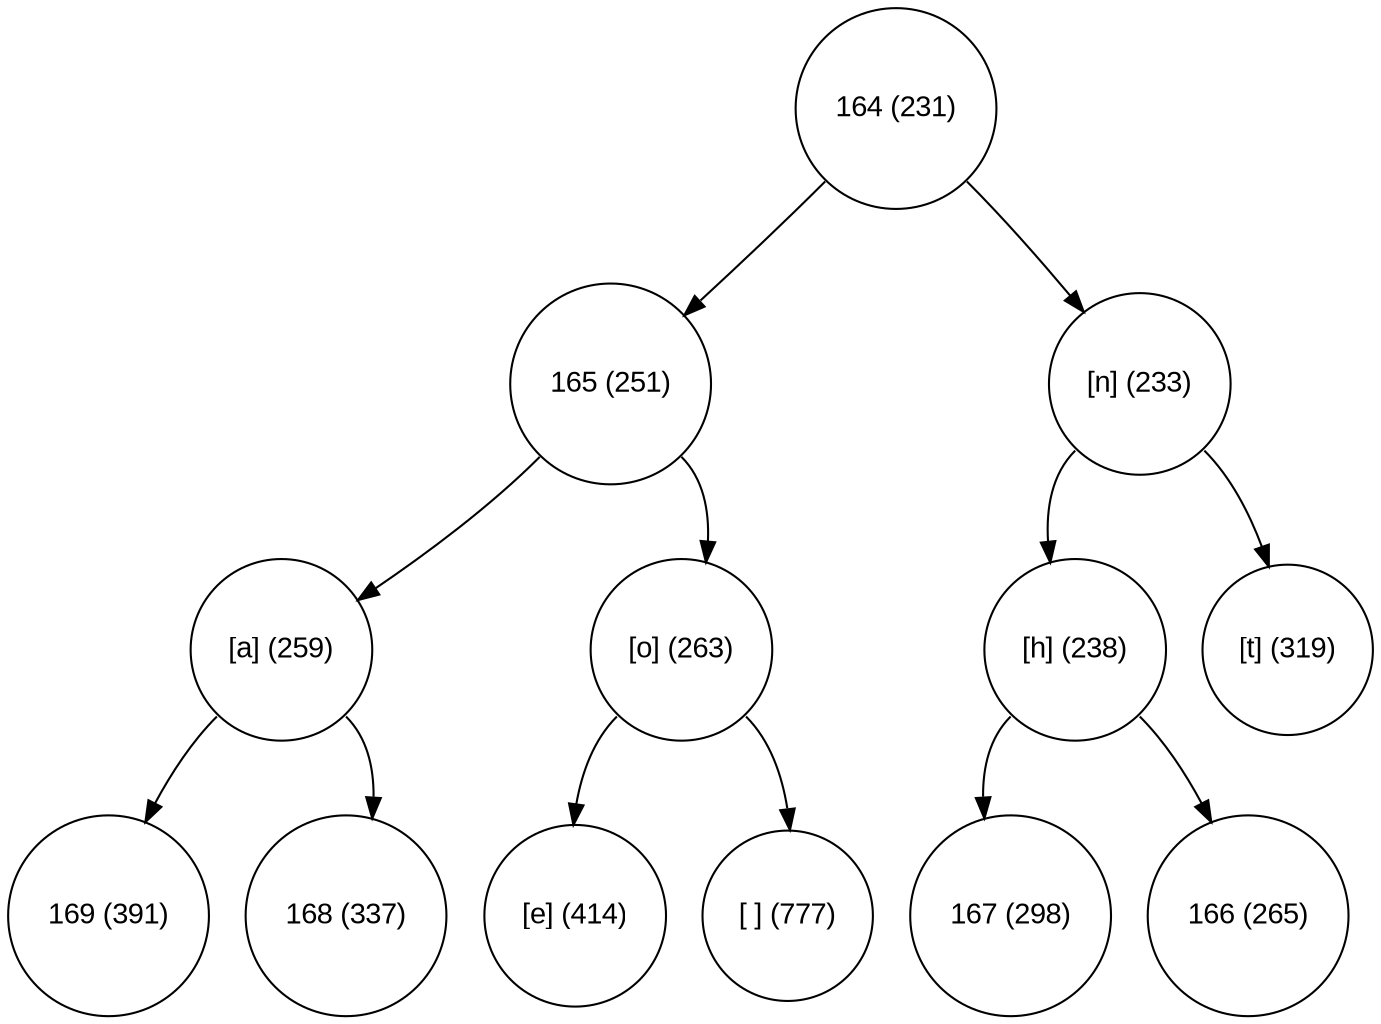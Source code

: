 digraph move_down {
	node [fontname="Arial", shape="circle", width=0.5]; 

	0 [label = "164 (231)"];
	0:sw -> 1;
	1 [label = "165 (251)"];
	1:sw -> 3;
	3 [label = "[a] (259)"];
	3:sw -> 7;
	7 [label = "169 (391)"];
	3:se -> 8;
	8 [label = "168 (337)"];
	1:se -> 4;
	4 [label = "[o] (263)"];
	4:sw -> 9;
	9 [label = "[e] (414)"];
	4:se -> 10;
	10 [label = "[ ] (777)"];
	0:se -> 2;
	2 [label = "[n] (233)"];
	2:sw -> 5;
	5 [label = "[h] (238)"];
	5:sw -> 11;
	11 [label = "167 (298)"];
	5:se -> 12;
	12 [label = "166 (265)"];
	2:se -> 6;
	6 [label = "[t] (319)"];
}
